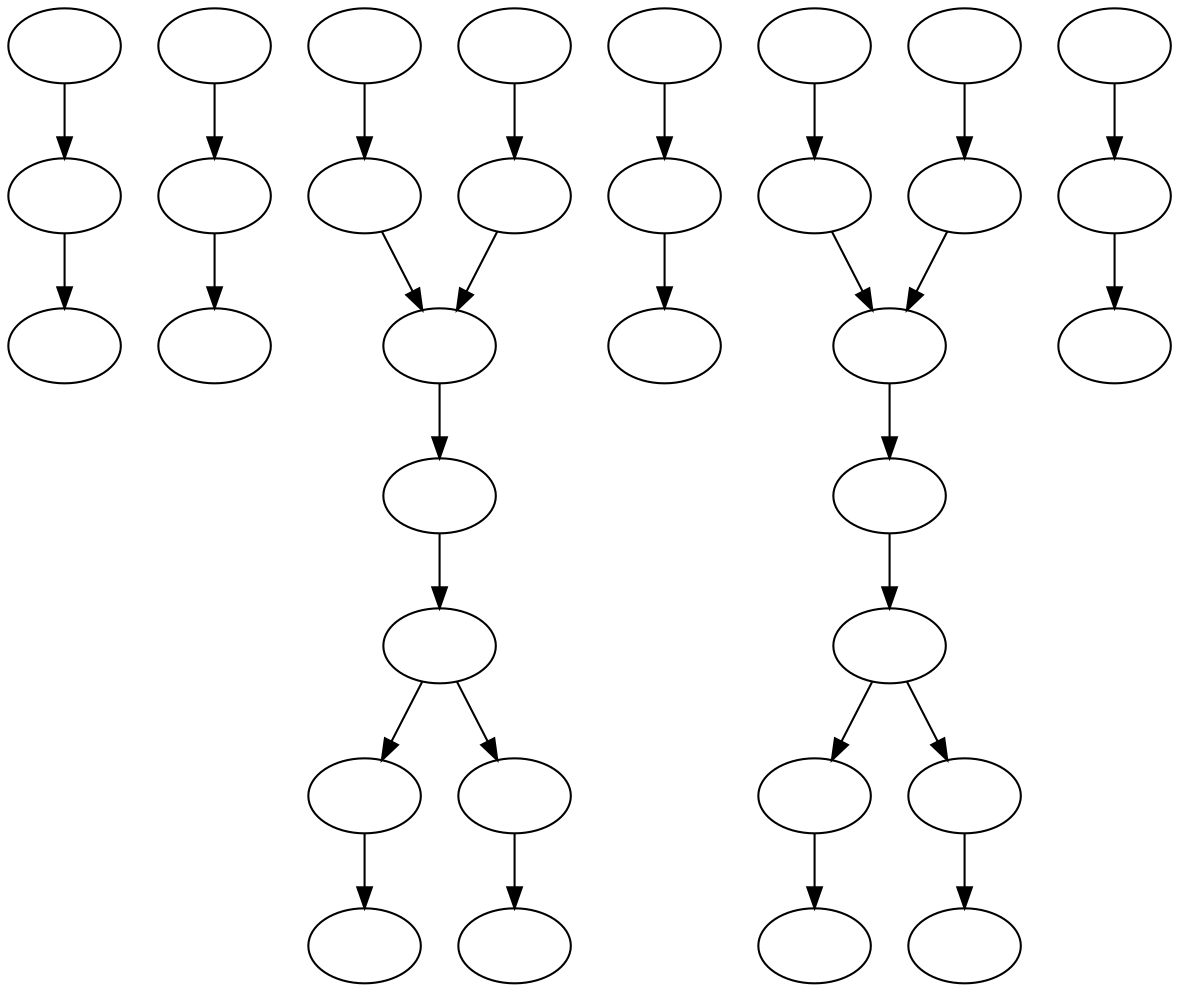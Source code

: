 digraph G {
ACCTGCCATCAGCACCATGTGATCAGCCGGAATGCGGCTTGCCGCAATACGGCGG[label=""]CCTGCCATCAGCACCATGTGATCAGCCGGAATGCGGCTTGCCGCAATACGGCGGG[label=""]
	ACCTGCCATCAGCACCATGTGATCAGCCGGAATGCGGCTTGCCGCAATACGGCGG -> CCTGCCATCAGCACCATGTGATCAGCCGGAATGCGGCTTGCCGCAATACGGCGGG;
ACGCAACGGTTCCGACTACTCTGCTGCGGTGCTGGCTGCCTGTTTACGCGCCGAT[label=""]CGCAACGGTTCCGACTACTCTGCTGCGGTGCTGGCTGCCTGTTTACGCGCCGATT[label=""]
	ACGCAACGGTTCCGACTACTCTGCTGCGGTGCTGGCTGCCTGTTTACGCGCCGAT -> CGCAACGGTTCCGACTACTCTGCTGCGGTGCTGGCTGCCTGTTTACGCGCCGATT;
ACGTTTTCTGCGTGTTGCCGATATTCTGGAAAGCAATGCCAGGCAGGGGCAGGGG[label=""]CGTTTTCTGCGTGTTGCCGATATTCTGGAAAGCAATGCCAGGCAGGGGCAGGGGG[label=""]
	ACGTTTTCTGCGTGTTGCCGATATTCTGGAAAGCAATGCCAGGCAGGGGCAGGGG -> CGTTTTCTGCGTGTTGCCGATATTCTGGAAAGCAATGCCAGGCAGGGGCAGGGGG;
GCGGCAAGCCGCATTCCGGCTGATCACATGGTGCTGATGGCAGGTTTCACCGCCG[label=""]CGGCAAGCCGCATTCCGGCTGATCACATGGTGCTGATGGCAGGTTTCACCGCCGG[label=""]
	GCGGCAAGCCGCATTCCGGCTGATCACATGGTGCTGATGGCAGGTTTCACCGCCG -> CGGCAAGCCGCATTCCGGCTGATCACATGGTGCTGATGGCAGGTTTCACCGCCGG;
AGCTTTTCATTCTGACTGCAACGGGCAATATGTCTCTGTGTGGATTAAAAAAAGA[label=""]ACCTGACAGTGCGGGCTTTTTTTTTCGACCAAAGGTAACGAGGTAACAACCATGC[label=""]
	AGCTTTTCATTCTGACTGCAACGGGCAATATGTCTCTGTGTGGATTAAAAAAAGA -> ACCTGACAGTGCGGGCTTTTTTTTTCGACCAAAGGTAACGAGGTAACAACCATGC;
CCCGCCGTATTGCGGCAAGCCGCATTCCGGCTGATCACATGGTGCTGATGGCAGG[label=""]GCGGCAAGCCGCATTCCGGCTGATCACATGGTGCTGATGGCAGGTTTCACCGCCG[label=""]
	CCCGCCGTATTGCGGCAAGCCGCATTCCGGCTGATCACATGGTGCTGATGGCAGG -> GCGGCAAGCCGCATTCCGGCTGATCACATGGTGCTGATGGCAGGTTTCACCGCCG;
ACCTGCCCCTGCCTGGCATTGCTTTCCAGAATATCGGCAACACGCAGAAAACGTT[label=""]CCTGCCCCTGCCTGGCATTGCTTTCCAGAATATCGGCAACACGCAGAAAACGTTC[label=""]
	ACCTGCCCCTGCCTGGCATTGCTTTCCAGAATATCGGCAACACGCAGAAAACGTT -> CCTGCCCCTGCCTGGCATTGCTTTCCAGAATATCGGCAACACGCAGAAAACGTTC;
CCTGCCCCTGCCTGGCATTGCTTTCCAGAATATCGGCAACACGCAGAAAACGTTC[label=""]TCGCATGGTTGTTACCTCGTTACCTTTGGTCGAAAAAAAAAGCCCGCACTGTCAG[label=""]
	CCTGCCCCTGCCTGGCATTGCTTTCCAGAATATCGGCAACACGCAGAAAACGTTC -> TCGCATGGTTGTTACCTCGTTACCTTTGGTCGAAAAAAAAAGCCCGCACTGTCAG;
CCCTGCCCCTGCCTGGCATTGCTTTCCAGAATATCGGCAACACGCAGAAAACGTT[label=""]CCTGCCCCTGCCTGGCATTGCTTTCCAGAATATCGGCAACACGCAGAAAACGTTC[label=""]
	CCCTGCCCCTGCCTGGCATTGCTTTCCAGAATATCGGCAACACGCAGAAAACGTT -> CCTGCCCCTGCCTGGCATTGCTTTCCAGAATATCGGCAACACGCAGAAAACGTTC;
CGCCCCTGACAGTGCGGGCTTTTTTTTTCGACCAAAGGTAACGAGGTAACAACCA[label=""]CCCTGACAGTGCGGGCTTTTTTTTTCGACCAAAGGTAACGAGGTAACAACCATGC[label=""]
	CGCCCCTGACAGTGCGGGCTTTTTTTTTCGACCAAAGGTAACGAGGTAACAACCA -> CCCTGACAGTGCGGGCTTTTTTTTTCGACCAAAGGTAACGAGGTAACAACCATGC;
AGAACGTTTTCTGCGTGTTGCCGATATTCTGGAAAGCAATGCCAGGCAGGGGCAG[label=""]GAACGTTTTCTGCGTGTTGCCGATATTCTGGAAAGCAATGCCAGGCAGGGGCAGG[label=""]
	AGAACGTTTTCTGCGTGTTGCCGATATTCTGGAAAGCAATGCCAGGCAGGGGCAG -> GAACGTTTTCTGCGTGTTGCCGATATTCTGGAAAGCAATGCCAGGCAGGGGCAGG;
AAGCCGCATTCCGGCTGATCACATGGTGCTGATGGCAGGTTTCACCGCCGGTAAT[label=""]ACGCAACGGTTCCGACTACTCTGCTGCGGTGCTGGCTGCCTGTTTACGCGCCGAT[label=""]
	AAGCCGCATTCCGGCTGATCACATGGTGCTGATGGCAGGTTTCACCGCCGGTAAT -> ACGCAACGGTTCCGACTACTCTGCTGCGGTGCTGGCTGCCTGTTTACGCGCCGAT;
CCGGCGGTGAAACCTGCCATCAGCACCATGTGATCAGCCGGAATGCGGCTTGCCG[label=""]ACCTGCCATCAGCACCATGTGATCAGCCGGAATGCGGCTTGCCGCAATACGGCGG[label=""]
	CCGGCGGTGAAACCTGCCATCAGCACCATGTGATCAGCCGGAATGCGGCTTGCCG -> ACCTGCCATCAGCACCATGTGATCAGCCGGAATGCGGCTTGCCGCAATACGGCGG;
GCTGAGTCCACCCGCCGTATTGCGGCAAGCCGCATTCCGGCTGATCACATGGTGC[label=""]CTGAGTCCACCCGCCGTATTGCGGCAAGCCGCATTCCGGCTGATCACATGGTGCT[label=""]
	GCTGAGTCCACCCGCCGTATTGCGGCAAGCCGCATTCCGGCTGATCACATGGTGC -> CTGAGTCCACCCGCCGTATTGCGGCAAGCCGCATTCCGGCTGATCACATGGTGCT;
AGCACCATGTGATCAGCCGGAATGCGGCTTGCCGCAATACGGCGGGTGGACTCAG[label=""]ACCTGCCCCTGCCTGGCATTGCTTTCCAGAATATCGGCAACACGCAGAAAACGTT[label=""]
	AGCACCATGTGATCAGCCGGAATGCGGCTTGCCGCAATACGGCGGGTGGACTCAG -> ACCTGCCCCTGCCTGGCATTGCTTTCCAGAATATCGGCAACACGCAGAAAACGTT;
ATGGTTGTTACCTCGTTACCTTTGGTCGAAAAAAAAAGCCCGCACTGTCAGGGGC[label=""]TGGTTGTTACCTCGTTACCTTTGGTCGAAAAAAAAAGCCCGCACTGTCAGGGGCG[label=""]
	ATGGTTGTTACCTCGTTACCTTTGGTCGAAAAAAAAAGCCCGCACTGTCAGGGGC -> TGGTTGTTACCTCGTTACCTTTGGTCGAAAAAAAAAGCCCGCACTGTCAGGGGCG;
CATTACCGGCGGTGAAACCTGCCATCAGCACCATGTGATCAGCCGGAATGCGGCT[label=""]ATTACCGGCGGTGAAACCTGCCATCAGCACCATGTGATCAGCCGGAATGCGGCTT[label=""]
	CATTACCGGCGGTGAAACCTGCCATCAGCACCATGTGATCAGCCGGAATGCGGCT -> ATTACCGGCGGTGAAACCTGCCATCAGCACCATGTGATCAGCCGGAATGCGGCTT;
CCTGACAGTGCGGGCTTTTTTTTTCGACCAAAGGTAACGAGGTAACAACCATGCG[label=""]AGAACGTTTTCTGCGTGTTGCCGATATTCTGGAAAGCAATGCCAGGCAGGGGCAG[label=""]
	CCTGACAGTGCGGGCTTTTTTTTTCGACCAAAGGTAACGAGGTAACAACCATGCG -> AGAACGTTTTCTGCGTGTTGCCGATATTCTGGAAAGCAATGCCAGGCAGGGGCAG;
ACCTGACAGTGCGGGCTTTTTTTTTCGACCAAAGGTAACGAGGTAACAACCATGC[label=""]CCTGACAGTGCGGGCTTTTTTTTTCGACCAAAGGTAACGAGGTAACAACCATGCG[label=""]
	ACCTGACAGTGCGGGCTTTTTTTTTCGACCAAAGGTAACGAGGTAACAACCATGC -> CCTGACAGTGCGGGCTTTTTTTTTCGACCAAAGGTAACGAGGTAACAACCATGCG;
CCCTGACAGTGCGGGCTTTTTTTTTCGACCAAAGGTAACGAGGTAACAACCATGC[label=""]CCTGACAGTGCGGGCTTTTTTTTTCGACCAAAGGTAACGAGGTAACAACCATGCG[label=""]
	CCCTGACAGTGCGGGCTTTTTTTTTCGACCAAAGGTAACGAGGTAACAACCATGC -> CCTGACAGTGCGGGCTTTTTTTTTCGACCAAAGGTAACGAGGTAACAACCATGCG;
GAACGTTTTCTGCGTGTTGCCGATATTCTGGAAAGCAATGCCAGGCAGGGGCAGG[label=""]ACGTTTTCTGCGTGTTGCCGATATTCTGGAAAGCAATGCCAGGCAGGGGCAGGGG[label=""]
	GAACGTTTTCTGCGTGTTGCCGATATTCTGGAAAGCAATGCCAGGCAGGGGCAGG -> ACGTTTTCTGCGTGTTGCCGATATTCTGGAAAGCAATGCCAGGCAGGGGCAGGGG;
GAACGTTTTCTGCGTGTTGCCGATATTCTGGAAAGCAATGCCAGGCAGGGGCAGG[label=""]GCTGAGTCCACCCGCCGTATTGCGGCAAGCCGCATTCCGGCTGATCACATGGTGC[label=""]
	GAACGTTTTCTGCGTGTTGCCGATATTCTGGAAAGCAATGCCAGGCAGGGGCAGG -> GCTGAGTCCACCCGCCGTATTGCGGCAAGCCGCATTCCGGCTGATCACATGGTGC;
CTCTTTTTTTAATCCACACAGAGACATATTGCCCGTTGCAGTCAGAATGAAAAGC[label=""]TCTTTTTTTAATCCACACAGAGACATATTGCCCGTTGCAGTCAGAATGAAAAGCT[label=""]
	CTCTTTTTTTAATCCACACAGAGACATATTGCCCGTTGCAGTCAGAATGAAAAGC -> TCTTTTTTTAATCCACACAGAGACATATTGCCCGTTGCAGTCAGAATGAAAAGCT;
CGCATGGTTGTTACCTCGTTACCTTTGGTCGAAAAAAAAAGCCCGCACTGTCAGG[label=""]CTCTTTTTTTAATCCACACAGAGACATATTGCCCGTTGCAGTCAGAATGAAAAGC[label=""]
	CGCATGGTTGTTACCTCGTTACCTTTGGTCGAAAAAAAAAGCCCGCACTGTCAGG -> CTCTTTTTTTAATCCACACAGAGACATATTGCCCGTTGCAGTCAGAATGAAAAGC;
CGCATGGTTGTTACCTCGTTACCTTTGGTCGAAAAAAAAAGCCCGCACTGTCAGG[label=""]ATGGTTGTTACCTCGTTACCTTTGGTCGAAAAAAAAAGCCCGCACTGTCAGGGGC[label=""]
	CGCATGGTTGTTACCTCGTTACCTTTGGTCGAAAAAAAAAGCCCGCACTGTCAGG -> ATGGTTGTTACCTCGTTACCTTTGGTCGAAAAAAAAAGCCCGCACTGTCAGGGGC;
TCGCATGGTTGTTACCTCGTTACCTTTGGTCGAAAAAAAAAGCCCGCACTGTCAG[label=""]CGCATGGTTGTTACCTCGTTACCTTTGGTCGAAAAAAAAAGCCCGCACTGTCAGG[label=""]
	TCGCATGGTTGTTACCTCGTTACCTTTGGTCGAAAAAAAAAGCCCGCACTGTCAG -> CGCATGGTTGTTACCTCGTTACCTTTGGTCGAAAAAAAAAGCCCGCACTGTCAGG;
CCCCCTGCCCCTGCCTGGCATTGCTTTCCAGAATATCGGCAACACGCAGAAAACG[label=""]CCCTGCCCCTGCCTGGCATTGCTTTCCAGAATATCGGCAACACGCAGAAAACGTT[label=""]
	CCCCCTGCCCCTGCCTGGCATTGCTTTCCAGAATATCGGCAACACGCAGAAAACG -> CCCTGCCCCTGCCTGGCATTGCTTTCCAGAATATCGGCAACACGCAGAAAACGTT;
AATCGGCGCGTAAACAGGCAGCCAGCACCGCAGCAGAGTAGTCGGAACCGTTGCG[label=""]CATTACCGGCGGTGAAACCTGCCATCAGCACCATGTGATCAGCCGGAATGCGGCT[label=""]
	AATCGGCGCGTAAACAGGCAGCCAGCACCGCAGCAGAGTAGTCGGAACCGTTGCG -> CATTACCGGCGGTGAAACCTGCCATCAGCACCATGTGATCAGCCGGAATGCGGCT;
}

